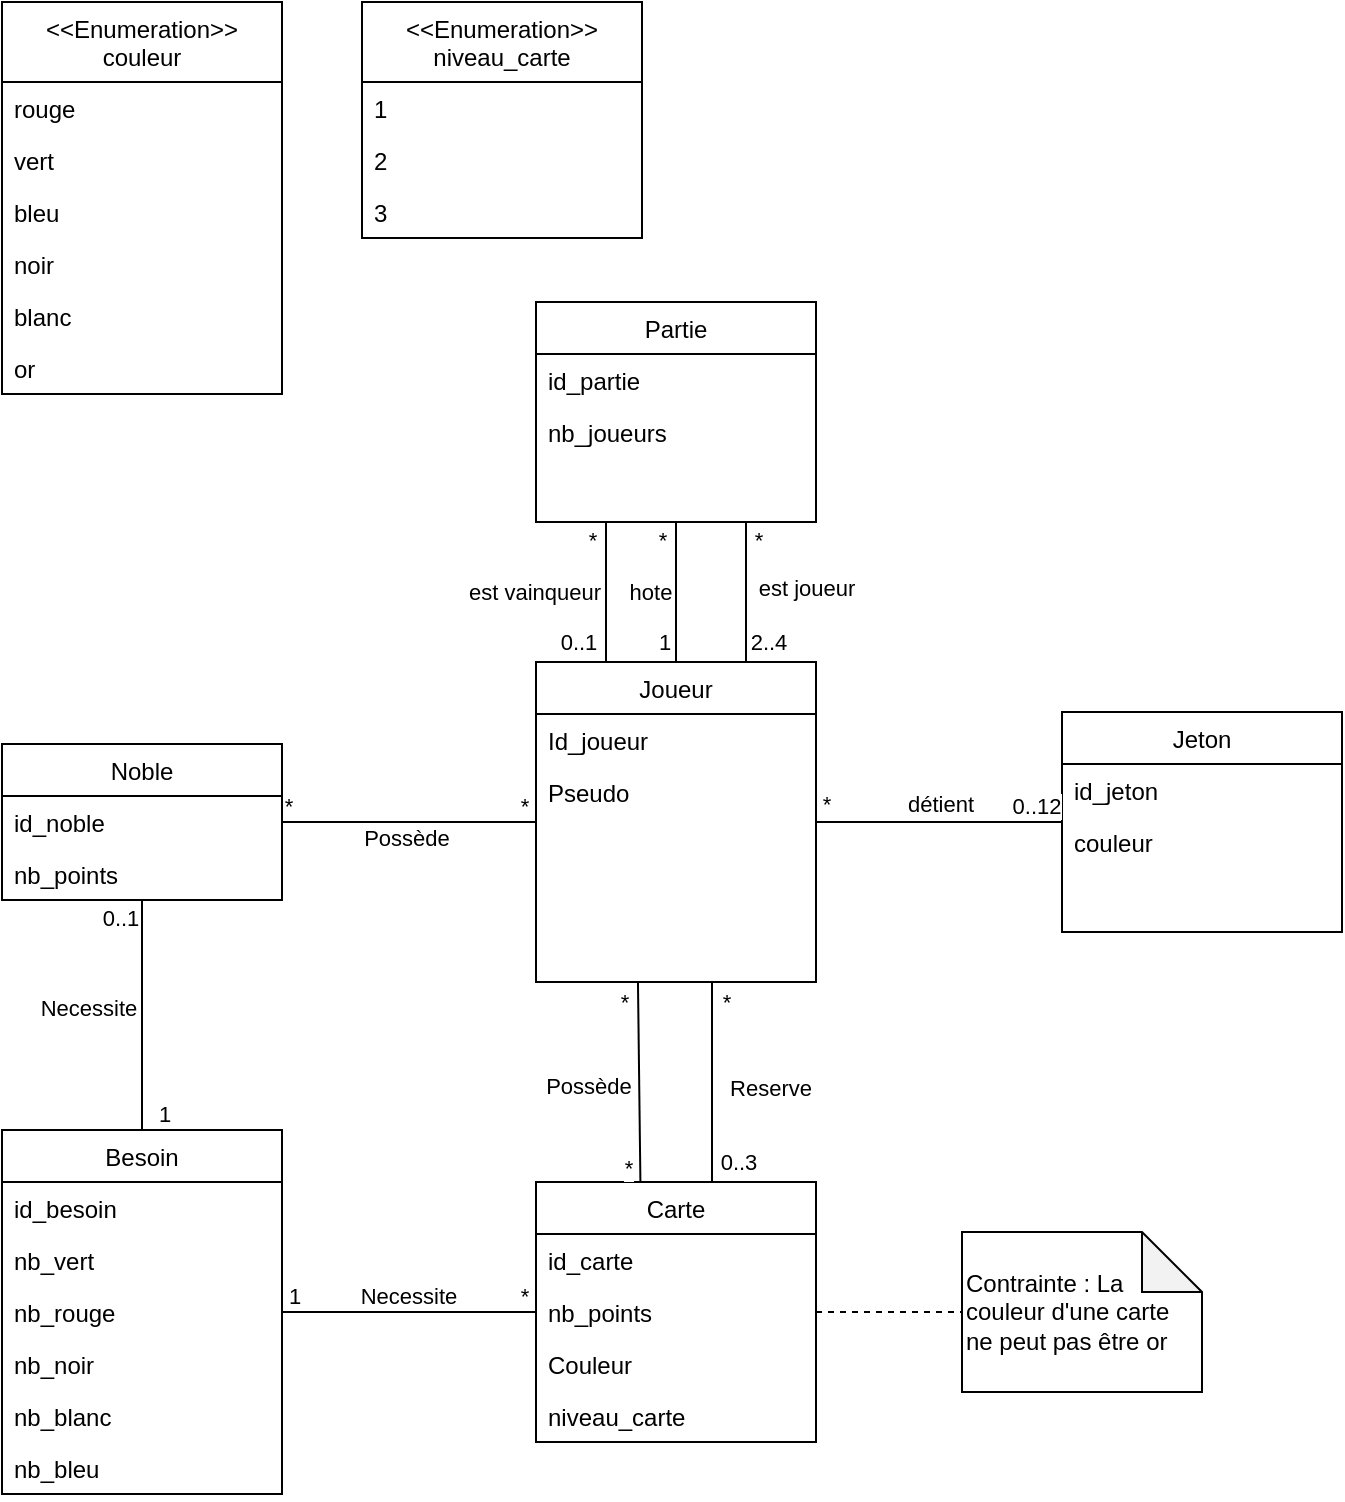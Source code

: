 <mxfile version="22.1.5" type="github">
  <diagram id="C5RBs43oDa-KdzZeNtuy" name="Page-1">
    <mxGraphModel dx="1105" dy="1814" grid="1" gridSize="10" guides="1" tooltips="1" connect="1" arrows="1" fold="1" page="1" pageScale="1" pageWidth="827" pageHeight="1169" math="0" shadow="0">
      <root>
        <mxCell id="WIyWlLk6GJQsqaUBKTNV-0" />
        <mxCell id="WIyWlLk6GJQsqaUBKTNV-1" parent="WIyWlLk6GJQsqaUBKTNV-0" />
        <mxCell id="2LHrE22rl46TA7Fi1NJV-0" value="Joueur" style="swimlane;fontStyle=0;align=center;verticalAlign=top;childLayout=stackLayout;horizontal=1;startSize=26;horizontalStack=0;resizeParent=1;resizeLast=0;collapsible=1;marginBottom=0;rounded=0;shadow=0;strokeWidth=1;" parent="WIyWlLk6GJQsqaUBKTNV-1" vertex="1">
          <mxGeometry x="897" y="50" width="140" height="160" as="geometry">
            <mxRectangle x="550" y="140" width="160" height="26" as="alternateBounds" />
          </mxGeometry>
        </mxCell>
        <mxCell id="2LHrE22rl46TA7Fi1NJV-1" value="Id_joueur" style="text;align=left;verticalAlign=top;spacingLeft=4;spacingRight=4;overflow=hidden;rotatable=0;points=[[0,0.5],[1,0.5]];portConstraint=eastwest;" parent="2LHrE22rl46TA7Fi1NJV-0" vertex="1">
          <mxGeometry y="26" width="140" height="26" as="geometry" />
        </mxCell>
        <mxCell id="2LHrE22rl46TA7Fi1NJV-34" value="Pseudo" style="text;align=left;verticalAlign=top;spacingLeft=4;spacingRight=4;overflow=hidden;rotatable=0;points=[[0,0.5],[1,0.5]];portConstraint=eastwest;" parent="2LHrE22rl46TA7Fi1NJV-0" vertex="1">
          <mxGeometry y="52" width="140" height="26" as="geometry" />
        </mxCell>
        <mxCell id="2LHrE22rl46TA7Fi1NJV-9" value="Carte" style="swimlane;fontStyle=0;align=center;verticalAlign=top;childLayout=stackLayout;horizontal=1;startSize=26;horizontalStack=0;resizeParent=1;resizeLast=0;collapsible=1;marginBottom=0;rounded=0;shadow=0;strokeWidth=1;" parent="WIyWlLk6GJQsqaUBKTNV-1" vertex="1">
          <mxGeometry x="897" y="310" width="140" height="130" as="geometry">
            <mxRectangle x="550" y="140" width="160" height="26" as="alternateBounds" />
          </mxGeometry>
        </mxCell>
        <mxCell id="2LHrE22rl46TA7Fi1NJV-50" value="id_carte" style="text;align=left;verticalAlign=top;spacingLeft=4;spacingRight=4;overflow=hidden;rotatable=0;points=[[0,0.5],[1,0.5]];portConstraint=eastwest;" parent="2LHrE22rl46TA7Fi1NJV-9" vertex="1">
          <mxGeometry y="26" width="140" height="26" as="geometry" />
        </mxCell>
        <mxCell id="2LHrE22rl46TA7Fi1NJV-10" value="nb_points" style="text;align=left;verticalAlign=top;spacingLeft=4;spacingRight=4;overflow=hidden;rotatable=0;points=[[0,0.5],[1,0.5]];portConstraint=eastwest;" parent="2LHrE22rl46TA7Fi1NJV-9" vertex="1">
          <mxGeometry y="52" width="140" height="26" as="geometry" />
        </mxCell>
        <mxCell id="eFTHYfon2pCEt5b85kIS-16" value="Couleur" style="text;align=left;verticalAlign=top;spacingLeft=4;spacingRight=4;overflow=hidden;rotatable=0;points=[[0,0.5],[1,0.5]];portConstraint=eastwest;" parent="2LHrE22rl46TA7Fi1NJV-9" vertex="1">
          <mxGeometry y="78" width="140" height="26" as="geometry" />
        </mxCell>
        <mxCell id="RLJxpa4eep_DDsF9Yo_l-8" value="niveau_carte" style="text;align=left;verticalAlign=top;spacingLeft=4;spacingRight=4;overflow=hidden;rotatable=0;points=[[0,0.5],[1,0.5]];portConstraint=eastwest;" parent="2LHrE22rl46TA7Fi1NJV-9" vertex="1">
          <mxGeometry y="104" width="140" height="26" as="geometry" />
        </mxCell>
        <mxCell id="2LHrE22rl46TA7Fi1NJV-17" value="" style="endArrow=none;html=1;rounded=0;" parent="WIyWlLk6GJQsqaUBKTNV-1" edge="1">
          <mxGeometry width="50" height="50" relative="1" as="geometry">
            <mxPoint x="949.204" y="310" as="sourcePoint" />
            <mxPoint x="947.98" y="210" as="targetPoint" />
          </mxGeometry>
        </mxCell>
        <mxCell id="2LHrE22rl46TA7Fi1NJV-18" value="Possède" style="edgeLabel;html=1;align=center;verticalAlign=middle;resizable=0;points=[];" parent="2LHrE22rl46TA7Fi1NJV-17" vertex="1" connectable="0">
          <mxGeometry x="0.112" y="2" relative="1" as="geometry">
            <mxPoint x="-24" y="7" as="offset" />
          </mxGeometry>
        </mxCell>
        <mxCell id="2LHrE22rl46TA7Fi1NJV-24" value="*" style="edgeLabel;html=1;align=center;verticalAlign=middle;resizable=0;points=[];" parent="2LHrE22rl46TA7Fi1NJV-17" vertex="1" connectable="0">
          <mxGeometry x="0.888" y="1" relative="1" as="geometry">
            <mxPoint x="-6" y="4" as="offset" />
          </mxGeometry>
        </mxCell>
        <mxCell id="2LHrE22rl46TA7Fi1NJV-25" value="*" style="edgeLabel;html=1;align=center;verticalAlign=middle;resizable=0;points=[];" parent="2LHrE22rl46TA7Fi1NJV-17" vertex="1" connectable="0">
          <mxGeometry x="-0.81" y="-3" relative="1" as="geometry">
            <mxPoint x="-9" y="2" as="offset" />
          </mxGeometry>
        </mxCell>
        <mxCell id="2LHrE22rl46TA7Fi1NJV-19" value="" style="endArrow=none;html=1;rounded=0;" parent="WIyWlLk6GJQsqaUBKTNV-1" edge="1">
          <mxGeometry width="50" height="50" relative="1" as="geometry">
            <mxPoint x="985.0" y="310" as="sourcePoint" />
            <mxPoint x="985.0" y="210" as="targetPoint" />
          </mxGeometry>
        </mxCell>
        <mxCell id="2LHrE22rl46TA7Fi1NJV-20" value="Reserve" style="edgeLabel;html=1;align=center;verticalAlign=middle;resizable=0;points=[];" parent="2LHrE22rl46TA7Fi1NJV-19" vertex="1" connectable="0">
          <mxGeometry x="0.112" y="2" relative="1" as="geometry">
            <mxPoint x="31" y="8" as="offset" />
          </mxGeometry>
        </mxCell>
        <mxCell id="2LHrE22rl46TA7Fi1NJV-21" value="0..3" style="edgeLabel;html=1;align=center;verticalAlign=middle;resizable=0;points=[];" parent="2LHrE22rl46TA7Fi1NJV-19" vertex="1" connectable="0">
          <mxGeometry x="0.75" relative="1" as="geometry">
            <mxPoint x="13" y="77" as="offset" />
          </mxGeometry>
        </mxCell>
        <mxCell id="2LHrE22rl46TA7Fi1NJV-23" value="*" style="edgeLabel;html=1;align=center;verticalAlign=middle;resizable=0;points=[];" parent="2LHrE22rl46TA7Fi1NJV-19" vertex="1" connectable="0">
          <mxGeometry x="0.777" relative="1" as="geometry">
            <mxPoint x="7" y="-1" as="offset" />
          </mxGeometry>
        </mxCell>
        <mxCell id="2LHrE22rl46TA7Fi1NJV-26" value="Jeton" style="swimlane;fontStyle=0;align=center;verticalAlign=top;childLayout=stackLayout;horizontal=1;startSize=26;horizontalStack=0;resizeParent=1;resizeLast=0;collapsible=1;marginBottom=0;rounded=0;shadow=0;strokeWidth=1;" parent="WIyWlLk6GJQsqaUBKTNV-1" vertex="1">
          <mxGeometry x="1160" y="75" width="140" height="110" as="geometry">
            <mxRectangle x="550" y="140" width="160" height="26" as="alternateBounds" />
          </mxGeometry>
        </mxCell>
        <mxCell id="2LHrE22rl46TA7Fi1NJV-27" value="id_jeton" style="text;align=left;verticalAlign=top;spacingLeft=4;spacingRight=4;overflow=hidden;rotatable=0;points=[[0,0.5],[1,0.5]];portConstraint=eastwest;" parent="2LHrE22rl46TA7Fi1NJV-26" vertex="1">
          <mxGeometry y="26" width="140" height="26" as="geometry" />
        </mxCell>
        <mxCell id="2LHrE22rl46TA7Fi1NJV-28" value="couleur" style="text;align=left;verticalAlign=top;spacingLeft=4;spacingRight=4;overflow=hidden;rotatable=0;points=[[0,0.5],[1,0.5]];portConstraint=eastwest;rounded=0;shadow=0;html=0;" parent="2LHrE22rl46TA7Fi1NJV-26" vertex="1">
          <mxGeometry y="52" width="140" height="26" as="geometry" />
        </mxCell>
        <mxCell id="2LHrE22rl46TA7Fi1NJV-30" value="" style="endArrow=none;html=1;rounded=0;" parent="WIyWlLk6GJQsqaUBKTNV-1" source="2LHrE22rl46TA7Fi1NJV-0" target="2LHrE22rl46TA7Fi1NJV-26" edge="1">
          <mxGeometry width="50" height="50" relative="1" as="geometry">
            <mxPoint x="995.0" y="320" as="sourcePoint" />
            <mxPoint x="995.0" y="220" as="targetPoint" />
          </mxGeometry>
        </mxCell>
        <mxCell id="2LHrE22rl46TA7Fi1NJV-31" value="détient" style="edgeLabel;html=1;align=center;verticalAlign=middle;resizable=0;points=[];" parent="2LHrE22rl46TA7Fi1NJV-30" vertex="1" connectable="0">
          <mxGeometry x="0.112" y="2" relative="1" as="geometry">
            <mxPoint x="-7" y="-7" as="offset" />
          </mxGeometry>
        </mxCell>
        <mxCell id="2LHrE22rl46TA7Fi1NJV-32" value="*" style="edgeLabel;html=1;align=center;verticalAlign=middle;resizable=0;points=[];" parent="2LHrE22rl46TA7Fi1NJV-30" vertex="1" connectable="0">
          <mxGeometry x="0.75" relative="1" as="geometry">
            <mxPoint x="-103" y="-9" as="offset" />
          </mxGeometry>
        </mxCell>
        <mxCell id="2LHrE22rl46TA7Fi1NJV-33" value="0..12" style="edgeLabel;html=1;align=center;verticalAlign=middle;resizable=0;points=[];" parent="2LHrE22rl46TA7Fi1NJV-30" vertex="1" connectable="0">
          <mxGeometry x="0.777" relative="1" as="geometry">
            <mxPoint y="-8" as="offset" />
          </mxGeometry>
        </mxCell>
        <mxCell id="2LHrE22rl46TA7Fi1NJV-39" value="" style="endArrow=none;html=1;rounded=0;exitX=0.75;exitY=1;exitDx=0;exitDy=0;entryX=0.75;entryY=0;entryDx=0;entryDy=0;" parent="WIyWlLk6GJQsqaUBKTNV-1" source="2LHrE22rl46TA7Fi1NJV-43" target="2LHrE22rl46TA7Fi1NJV-0" edge="1">
          <mxGeometry width="50" height="50" relative="1" as="geometry">
            <mxPoint x="1130" y="-30" as="sourcePoint" />
            <mxPoint x="1303" y="-30" as="targetPoint" />
          </mxGeometry>
        </mxCell>
        <mxCell id="2LHrE22rl46TA7Fi1NJV-40" value="est joueur" style="edgeLabel;html=1;align=center;verticalAlign=middle;resizable=0;points=[];" parent="2LHrE22rl46TA7Fi1NJV-39" vertex="1" connectable="0">
          <mxGeometry x="0.112" y="2" relative="1" as="geometry">
            <mxPoint x="28" y="-6" as="offset" />
          </mxGeometry>
        </mxCell>
        <mxCell id="2LHrE22rl46TA7Fi1NJV-41" value="*" style="edgeLabel;html=1;align=center;verticalAlign=middle;resizable=0;points=[];" parent="2LHrE22rl46TA7Fi1NJV-39" vertex="1" connectable="0">
          <mxGeometry x="0.75" relative="1" as="geometry">
            <mxPoint x="6" y="-53" as="offset" />
          </mxGeometry>
        </mxCell>
        <mxCell id="2LHrE22rl46TA7Fi1NJV-42" value="2..4" style="edgeLabel;html=1;align=center;verticalAlign=middle;resizable=0;points=[];" parent="2LHrE22rl46TA7Fi1NJV-39" vertex="1" connectable="0">
          <mxGeometry x="0.777" relative="1" as="geometry">
            <mxPoint x="11" y="-2" as="offset" />
          </mxGeometry>
        </mxCell>
        <mxCell id="2LHrE22rl46TA7Fi1NJV-43" value="Partie" style="swimlane;fontStyle=0;align=center;verticalAlign=top;childLayout=stackLayout;horizontal=1;startSize=26;horizontalStack=0;resizeParent=1;resizeLast=0;collapsible=1;marginBottom=0;rounded=0;shadow=0;strokeWidth=1;" parent="WIyWlLk6GJQsqaUBKTNV-1" vertex="1">
          <mxGeometry x="897" y="-130" width="140" height="110" as="geometry">
            <mxRectangle x="550" y="140" width="160" height="26" as="alternateBounds" />
          </mxGeometry>
        </mxCell>
        <mxCell id="2LHrE22rl46TA7Fi1NJV-44" value="id_partie" style="text;align=left;verticalAlign=top;spacingLeft=4;spacingRight=4;overflow=hidden;rotatable=0;points=[[0,0.5],[1,0.5]];portConstraint=eastwest;" parent="2LHrE22rl46TA7Fi1NJV-43" vertex="1">
          <mxGeometry y="26" width="140" height="26" as="geometry" />
        </mxCell>
        <mxCell id="2LHrE22rl46TA7Fi1NJV-45" value="nb_joueurs" style="text;align=left;verticalAlign=top;spacingLeft=4;spacingRight=4;overflow=hidden;rotatable=0;points=[[0,0.5],[1,0.5]];portConstraint=eastwest;rounded=0;shadow=0;html=0;" parent="2LHrE22rl46TA7Fi1NJV-43" vertex="1">
          <mxGeometry y="52" width="140" height="26" as="geometry" />
        </mxCell>
        <mxCell id="2LHrE22rl46TA7Fi1NJV-46" value="" style="endArrow=none;html=1;rounded=0;exitX=0.25;exitY=1;exitDx=0;exitDy=0;entryX=0.25;entryY=0;entryDx=0;entryDy=0;" parent="WIyWlLk6GJQsqaUBKTNV-1" source="2LHrE22rl46TA7Fi1NJV-43" target="2LHrE22rl46TA7Fi1NJV-0" edge="1">
          <mxGeometry width="50" height="50" relative="1" as="geometry">
            <mxPoint x="820" y="-20" as="sourcePoint" />
            <mxPoint x="820" y="74" as="targetPoint" />
          </mxGeometry>
        </mxCell>
        <mxCell id="2LHrE22rl46TA7Fi1NJV-47" value="est vainqueur" style="edgeLabel;html=1;align=center;verticalAlign=middle;resizable=0;points=[];" parent="2LHrE22rl46TA7Fi1NJV-46" vertex="1" connectable="0">
          <mxGeometry x="0.112" y="2" relative="1" as="geometry">
            <mxPoint x="-38" y="-4" as="offset" />
          </mxGeometry>
        </mxCell>
        <mxCell id="2LHrE22rl46TA7Fi1NJV-48" value="*" style="edgeLabel;html=1;align=center;verticalAlign=middle;resizable=0;points=[];" parent="2LHrE22rl46TA7Fi1NJV-46" vertex="1" connectable="0">
          <mxGeometry x="0.75" relative="1" as="geometry">
            <mxPoint x="-7" y="-53" as="offset" />
          </mxGeometry>
        </mxCell>
        <mxCell id="2LHrE22rl46TA7Fi1NJV-49" value="0..1" style="edgeLabel;html=1;align=center;verticalAlign=middle;resizable=0;points=[];" parent="2LHrE22rl46TA7Fi1NJV-46" vertex="1" connectable="0">
          <mxGeometry x="0.777" relative="1" as="geometry">
            <mxPoint x="-14" y="-2" as="offset" />
          </mxGeometry>
        </mxCell>
        <mxCell id="eFTHYfon2pCEt5b85kIS-1" value="Noble" style="swimlane;fontStyle=0;align=center;verticalAlign=top;childLayout=stackLayout;horizontal=1;startSize=26;horizontalStack=0;resizeParent=1;resizeLast=0;collapsible=1;marginBottom=0;rounded=0;shadow=0;strokeWidth=1;" parent="WIyWlLk6GJQsqaUBKTNV-1" vertex="1">
          <mxGeometry x="630" y="91" width="140" height="78" as="geometry">
            <mxRectangle x="550" y="140" width="160" height="26" as="alternateBounds" />
          </mxGeometry>
        </mxCell>
        <mxCell id="eFTHYfon2pCEt5b85kIS-2" value="id_noble" style="text;align=left;verticalAlign=top;spacingLeft=4;spacingRight=4;overflow=hidden;rotatable=0;points=[[0,0.5],[1,0.5]];portConstraint=eastwest;" parent="eFTHYfon2pCEt5b85kIS-1" vertex="1">
          <mxGeometry y="26" width="140" height="26" as="geometry" />
        </mxCell>
        <mxCell id="eFTHYfon2pCEt5b85kIS-3" value="nb_points" style="text;align=left;verticalAlign=top;spacingLeft=4;spacingRight=4;overflow=hidden;rotatable=0;points=[[0,0.5],[1,0.5]];portConstraint=eastwest;rounded=0;shadow=0;html=0;" parent="eFTHYfon2pCEt5b85kIS-1" vertex="1">
          <mxGeometry y="52" width="140" height="26" as="geometry" />
        </mxCell>
        <mxCell id="eFTHYfon2pCEt5b85kIS-4" value="" style="endArrow=none;html=1;rounded=0;" parent="WIyWlLk6GJQsqaUBKTNV-1" source="eFTHYfon2pCEt5b85kIS-1" target="2LHrE22rl46TA7Fi1NJV-0" edge="1">
          <mxGeometry width="50" height="50" relative="1" as="geometry">
            <mxPoint x="959.204" y="320" as="sourcePoint" />
            <mxPoint x="957.98" y="220" as="targetPoint" />
          </mxGeometry>
        </mxCell>
        <mxCell id="eFTHYfon2pCEt5b85kIS-5" value="Possède" style="edgeLabel;html=1;align=center;verticalAlign=middle;resizable=0;points=[];" parent="eFTHYfon2pCEt5b85kIS-4" vertex="1" connectable="0">
          <mxGeometry x="0.112" y="2" relative="1" as="geometry">
            <mxPoint x="-9" y="10" as="offset" />
          </mxGeometry>
        </mxCell>
        <mxCell id="eFTHYfon2pCEt5b85kIS-6" value="*" style="edgeLabel;html=1;align=center;verticalAlign=middle;resizable=0;points=[];" parent="eFTHYfon2pCEt5b85kIS-4" vertex="1" connectable="0">
          <mxGeometry x="0.888" y="1" relative="1" as="geometry">
            <mxPoint x="1" y="-7" as="offset" />
          </mxGeometry>
        </mxCell>
        <mxCell id="eFTHYfon2pCEt5b85kIS-7" value="*" style="edgeLabel;html=1;align=center;verticalAlign=middle;resizable=0;points=[];" parent="eFTHYfon2pCEt5b85kIS-4" vertex="1" connectable="0">
          <mxGeometry x="-0.81" y="-3" relative="1" as="geometry">
            <mxPoint x="-9" y="-11" as="offset" />
          </mxGeometry>
        </mxCell>
        <mxCell id="eFTHYfon2pCEt5b85kIS-9" value="" style="endArrow=none;html=1;rounded=0;" parent="WIyWlLk6GJQsqaUBKTNV-1" source="2LHrE22rl46TA7Fi1NJV-43" target="2LHrE22rl46TA7Fi1NJV-0" edge="1">
          <mxGeometry width="50" height="50" relative="1" as="geometry">
            <mxPoint x="942" y="-34" as="sourcePoint" />
            <mxPoint x="942" y="60" as="targetPoint" />
          </mxGeometry>
        </mxCell>
        <mxCell id="eFTHYfon2pCEt5b85kIS-10" value="hote" style="edgeLabel;html=1;align=center;verticalAlign=middle;resizable=0;points=[];" parent="eFTHYfon2pCEt5b85kIS-9" vertex="1" connectable="0">
          <mxGeometry x="0.112" y="2" relative="1" as="geometry">
            <mxPoint x="-15" y="-4" as="offset" />
          </mxGeometry>
        </mxCell>
        <mxCell id="eFTHYfon2pCEt5b85kIS-11" value="*" style="edgeLabel;html=1;align=center;verticalAlign=middle;resizable=0;points=[];" parent="eFTHYfon2pCEt5b85kIS-9" vertex="1" connectable="0">
          <mxGeometry x="0.75" relative="1" as="geometry">
            <mxPoint x="-7" y="-53" as="offset" />
          </mxGeometry>
        </mxCell>
        <mxCell id="eFTHYfon2pCEt5b85kIS-12" value="1" style="edgeLabel;html=1;align=center;verticalAlign=middle;resizable=0;points=[];" parent="eFTHYfon2pCEt5b85kIS-9" vertex="1" connectable="0">
          <mxGeometry x="0.777" relative="1" as="geometry">
            <mxPoint x="-6" y="-2" as="offset" />
          </mxGeometry>
        </mxCell>
        <mxCell id="eFTHYfon2pCEt5b85kIS-13" value="Besoin" style="swimlane;fontStyle=0;align=center;verticalAlign=top;childLayout=stackLayout;horizontal=1;startSize=26;horizontalStack=0;resizeParent=1;resizeLast=0;collapsible=1;marginBottom=0;rounded=0;shadow=0;strokeWidth=1;" parent="WIyWlLk6GJQsqaUBKTNV-1" vertex="1">
          <mxGeometry x="630" y="284" width="140" height="182" as="geometry">
            <mxRectangle x="550" y="140" width="160" height="26" as="alternateBounds" />
          </mxGeometry>
        </mxCell>
        <mxCell id="eFTHYfon2pCEt5b85kIS-14" value="id_besoin" style="text;align=left;verticalAlign=top;spacingLeft=4;spacingRight=4;overflow=hidden;rotatable=0;points=[[0,0.5],[1,0.5]];portConstraint=eastwest;" parent="eFTHYfon2pCEt5b85kIS-13" vertex="1">
          <mxGeometry y="26" width="140" height="26" as="geometry" />
        </mxCell>
        <mxCell id="eFTHYfon2pCEt5b85kIS-29" value="nb_vert" style="text;align=left;verticalAlign=top;spacingLeft=4;spacingRight=4;overflow=hidden;rotatable=0;points=[[0,0.5],[1,0.5]];portConstraint=eastwest;" parent="eFTHYfon2pCEt5b85kIS-13" vertex="1">
          <mxGeometry y="52" width="140" height="26" as="geometry" />
        </mxCell>
        <mxCell id="eFTHYfon2pCEt5b85kIS-33" value="nb_rouge" style="text;align=left;verticalAlign=top;spacingLeft=4;spacingRight=4;overflow=hidden;rotatable=0;points=[[0,0.5],[1,0.5]];portConstraint=eastwest;" parent="eFTHYfon2pCEt5b85kIS-13" vertex="1">
          <mxGeometry y="78" width="140" height="26" as="geometry" />
        </mxCell>
        <mxCell id="eFTHYfon2pCEt5b85kIS-35" value="nb_noir" style="text;align=left;verticalAlign=top;spacingLeft=4;spacingRight=4;overflow=hidden;rotatable=0;points=[[0,0.5],[1,0.5]];portConstraint=eastwest;" parent="eFTHYfon2pCEt5b85kIS-13" vertex="1">
          <mxGeometry y="104" width="140" height="26" as="geometry" />
        </mxCell>
        <mxCell id="eFTHYfon2pCEt5b85kIS-34" value="nb_blanc" style="text;align=left;verticalAlign=top;spacingLeft=4;spacingRight=4;overflow=hidden;rotatable=0;points=[[0,0.5],[1,0.5]];portConstraint=eastwest;" parent="eFTHYfon2pCEt5b85kIS-13" vertex="1">
          <mxGeometry y="130" width="140" height="26" as="geometry" />
        </mxCell>
        <mxCell id="eFTHYfon2pCEt5b85kIS-36" value="nb_bleu" style="text;align=left;verticalAlign=top;spacingLeft=4;spacingRight=4;overflow=hidden;rotatable=0;points=[[0,0.5],[1,0.5]];portConstraint=eastwest;" parent="eFTHYfon2pCEt5b85kIS-13" vertex="1">
          <mxGeometry y="156" width="140" height="26" as="geometry" />
        </mxCell>
        <mxCell id="eFTHYfon2pCEt5b85kIS-18" value="" style="endArrow=none;html=1;rounded=0;" parent="WIyWlLk6GJQsqaUBKTNV-1" source="eFTHYfon2pCEt5b85kIS-1" target="eFTHYfon2pCEt5b85kIS-13" edge="1">
          <mxGeometry width="50" height="50" relative="1" as="geometry">
            <mxPoint x="780" y="140" as="sourcePoint" />
            <mxPoint x="907" y="140" as="targetPoint" />
          </mxGeometry>
        </mxCell>
        <mxCell id="eFTHYfon2pCEt5b85kIS-19" value="Necessite" style="edgeLabel;html=1;align=center;verticalAlign=middle;resizable=0;points=[];" parent="eFTHYfon2pCEt5b85kIS-18" vertex="1" connectable="0">
          <mxGeometry x="0.112" y="2" relative="1" as="geometry">
            <mxPoint x="-29" y="-10" as="offset" />
          </mxGeometry>
        </mxCell>
        <mxCell id="eFTHYfon2pCEt5b85kIS-20" value="1" style="edgeLabel;html=1;align=center;verticalAlign=middle;resizable=0;points=[];" parent="eFTHYfon2pCEt5b85kIS-18" vertex="1" connectable="0">
          <mxGeometry x="0.888" y="1" relative="1" as="geometry">
            <mxPoint x="10" y="-2" as="offset" />
          </mxGeometry>
        </mxCell>
        <mxCell id="eFTHYfon2pCEt5b85kIS-21" value="0..1" style="edgeLabel;html=1;align=center;verticalAlign=middle;resizable=0;points=[];" parent="eFTHYfon2pCEt5b85kIS-18" vertex="1" connectable="0">
          <mxGeometry x="-0.81" y="-3" relative="1" as="geometry">
            <mxPoint x="-8" y="-2" as="offset" />
          </mxGeometry>
        </mxCell>
        <mxCell id="eFTHYfon2pCEt5b85kIS-22" value="" style="endArrow=none;html=1;rounded=0;" parent="WIyWlLk6GJQsqaUBKTNV-1" source="2LHrE22rl46TA7Fi1NJV-9" target="eFTHYfon2pCEt5b85kIS-13" edge="1">
          <mxGeometry width="50" height="50" relative="1" as="geometry">
            <mxPoint x="710" y="179" as="sourcePoint" />
            <mxPoint x="710" y="310" as="targetPoint" />
          </mxGeometry>
        </mxCell>
        <mxCell id="eFTHYfon2pCEt5b85kIS-23" value="Necessite" style="edgeLabel;html=1;align=center;verticalAlign=middle;resizable=0;points=[];" parent="eFTHYfon2pCEt5b85kIS-22" vertex="1" connectable="0">
          <mxGeometry x="0.112" y="2" relative="1" as="geometry">
            <mxPoint x="6" y="-10" as="offset" />
          </mxGeometry>
        </mxCell>
        <mxCell id="eFTHYfon2pCEt5b85kIS-24" value="1" style="edgeLabel;html=1;align=center;verticalAlign=middle;resizable=0;points=[];" parent="eFTHYfon2pCEt5b85kIS-22" vertex="1" connectable="0">
          <mxGeometry x="0.888" y="1" relative="1" as="geometry">
            <mxPoint x="-1" y="-9" as="offset" />
          </mxGeometry>
        </mxCell>
        <mxCell id="eFTHYfon2pCEt5b85kIS-25" value="*" style="edgeLabel;html=1;align=center;verticalAlign=middle;resizable=0;points=[];" parent="eFTHYfon2pCEt5b85kIS-22" vertex="1" connectable="0">
          <mxGeometry x="-0.81" y="-3" relative="1" as="geometry">
            <mxPoint x="6" y="-5" as="offset" />
          </mxGeometry>
        </mxCell>
        <mxCell id="eFTHYfon2pCEt5b85kIS-26" value="&lt;&lt;Enumeration&gt;&gt;&#xa;couleur" style="swimlane;fontStyle=0;align=center;verticalAlign=top;childLayout=stackLayout;horizontal=1;startSize=40;horizontalStack=0;resizeParent=1;resizeLast=0;collapsible=1;marginBottom=0;rounded=0;shadow=0;strokeWidth=1;" parent="WIyWlLk6GJQsqaUBKTNV-1" vertex="1">
          <mxGeometry x="630" y="-280" width="140" height="196" as="geometry">
            <mxRectangle x="550" y="140" width="160" height="26" as="alternateBounds" />
          </mxGeometry>
        </mxCell>
        <mxCell id="eFTHYfon2pCEt5b85kIS-27" value="rouge" style="text;align=left;verticalAlign=top;spacingLeft=4;spacingRight=4;overflow=hidden;rotatable=0;points=[[0,0.5],[1,0.5]];portConstraint=eastwest;" parent="eFTHYfon2pCEt5b85kIS-26" vertex="1">
          <mxGeometry y="40" width="140" height="26" as="geometry" />
        </mxCell>
        <mxCell id="eFTHYfon2pCEt5b85kIS-28" value="vert" style="text;align=left;verticalAlign=top;spacingLeft=4;spacingRight=4;overflow=hidden;rotatable=0;points=[[0,0.5],[1,0.5]];portConstraint=eastwest;rounded=0;shadow=0;html=0;" parent="eFTHYfon2pCEt5b85kIS-26" vertex="1">
          <mxGeometry y="66" width="140" height="26" as="geometry" />
        </mxCell>
        <mxCell id="eFTHYfon2pCEt5b85kIS-39" value="bleu" style="text;align=left;verticalAlign=top;spacingLeft=4;spacingRight=4;overflow=hidden;rotatable=0;points=[[0,0.5],[1,0.5]];portConstraint=eastwest;rounded=0;shadow=0;html=0;" parent="eFTHYfon2pCEt5b85kIS-26" vertex="1">
          <mxGeometry y="92" width="140" height="26" as="geometry" />
        </mxCell>
        <mxCell id="eFTHYfon2pCEt5b85kIS-38" value="noir" style="text;align=left;verticalAlign=top;spacingLeft=4;spacingRight=4;overflow=hidden;rotatable=0;points=[[0,0.5],[1,0.5]];portConstraint=eastwest;rounded=0;shadow=0;html=0;" parent="eFTHYfon2pCEt5b85kIS-26" vertex="1">
          <mxGeometry y="118" width="140" height="26" as="geometry" />
        </mxCell>
        <mxCell id="eFTHYfon2pCEt5b85kIS-37" value="blanc" style="text;align=left;verticalAlign=top;spacingLeft=4;spacingRight=4;overflow=hidden;rotatable=0;points=[[0,0.5],[1,0.5]];portConstraint=eastwest;rounded=0;shadow=0;html=0;" parent="eFTHYfon2pCEt5b85kIS-26" vertex="1">
          <mxGeometry y="144" width="140" height="26" as="geometry" />
        </mxCell>
        <mxCell id="eFTHYfon2pCEt5b85kIS-40" value="or" style="text;align=left;verticalAlign=top;spacingLeft=4;spacingRight=4;overflow=hidden;rotatable=0;points=[[0,0.5],[1,0.5]];portConstraint=eastwest;rounded=0;shadow=0;html=0;" parent="eFTHYfon2pCEt5b85kIS-26" vertex="1">
          <mxGeometry y="170" width="140" height="26" as="geometry" />
        </mxCell>
        <mxCell id="RLJxpa4eep_DDsF9Yo_l-2" value="" style="endArrow=none;html=1;rounded=0;dashed=1;" parent="WIyWlLk6GJQsqaUBKTNV-1" source="2LHrE22rl46TA7Fi1NJV-9" target="iikuvxPZKd5KJl4efWMq-0" edge="1">
          <mxGeometry width="50" height="50" relative="1" as="geometry">
            <mxPoint x="1080" y="330" as="sourcePoint" />
            <mxPoint x="1110" y="375" as="targetPoint" />
          </mxGeometry>
        </mxCell>
        <mxCell id="RLJxpa4eep_DDsF9Yo_l-9" value="&lt;&lt;Enumeration&gt;&gt;&#xa;niveau_carte" style="swimlane;fontStyle=0;align=center;verticalAlign=top;childLayout=stackLayout;horizontal=1;startSize=40;horizontalStack=0;resizeParent=1;resizeLast=0;collapsible=1;marginBottom=0;rounded=0;shadow=0;strokeWidth=1;" parent="WIyWlLk6GJQsqaUBKTNV-1" vertex="1">
          <mxGeometry x="810" y="-280" width="140" height="118" as="geometry">
            <mxRectangle x="550" y="140" width="160" height="26" as="alternateBounds" />
          </mxGeometry>
        </mxCell>
        <mxCell id="RLJxpa4eep_DDsF9Yo_l-10" value="1" style="text;align=left;verticalAlign=top;spacingLeft=4;spacingRight=4;overflow=hidden;rotatable=0;points=[[0,0.5],[1,0.5]];portConstraint=eastwest;" parent="RLJxpa4eep_DDsF9Yo_l-9" vertex="1">
          <mxGeometry y="40" width="140" height="26" as="geometry" />
        </mxCell>
        <mxCell id="RLJxpa4eep_DDsF9Yo_l-11" value="2" style="text;align=left;verticalAlign=top;spacingLeft=4;spacingRight=4;overflow=hidden;rotatable=0;points=[[0,0.5],[1,0.5]];portConstraint=eastwest;rounded=0;shadow=0;html=0;" parent="RLJxpa4eep_DDsF9Yo_l-9" vertex="1">
          <mxGeometry y="66" width="140" height="26" as="geometry" />
        </mxCell>
        <mxCell id="RLJxpa4eep_DDsF9Yo_l-12" value="3" style="text;align=left;verticalAlign=top;spacingLeft=4;spacingRight=4;overflow=hidden;rotatable=0;points=[[0,0.5],[1,0.5]];portConstraint=eastwest;rounded=0;shadow=0;html=0;" parent="RLJxpa4eep_DDsF9Yo_l-9" vertex="1">
          <mxGeometry y="92" width="140" height="26" as="geometry" />
        </mxCell>
        <mxCell id="iikuvxPZKd5KJl4efWMq-0" value="Contrainte : La couleur d&#39;une carte ne peut pas être or" style="shape=note;whiteSpace=wrap;html=1;backgroundOutline=1;darkOpacity=0.05;align=left;" parent="WIyWlLk6GJQsqaUBKTNV-1" vertex="1">
          <mxGeometry x="1110" y="335" width="120" height="80" as="geometry" />
        </mxCell>
      </root>
    </mxGraphModel>
  </diagram>
</mxfile>
